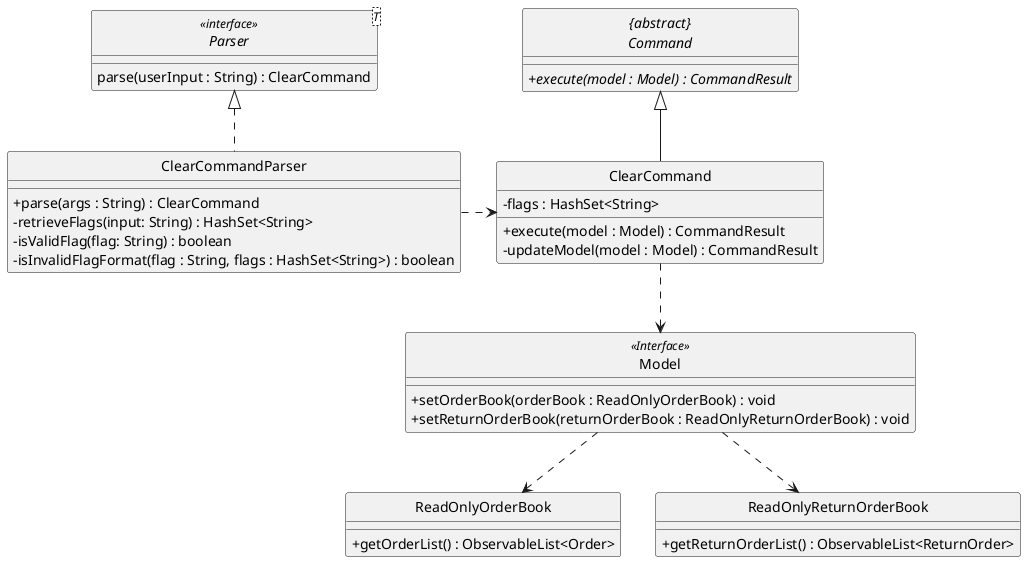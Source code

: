 @startuml
skinparam backgroundColor #ffffff
skinparam classAttributeIconSize 0
hide circle

abstract class "{abstract}\nCommand" {
    + {abstract} execute(model : Model) : CommandResult
}

class Model <<Interface>> {
    + setOrderBook(orderBook : ReadOnlyOrderBook) : void
    + setReturnOrderBook(returnOrderBook : ReadOnlyReturnOrderBook) : void
}

Model ..> ReadOnlyOrderBook
Model ..> ReadOnlyReturnOrderBook

class ReadOnlyOrderBook {
    + getOrderList() : ObservableList<Order>
}

class ReadOnlyReturnOrderBook {
    + getReturnOrderList() : ObservableList<ReturnOrder>
}

class ClearCommand {
    /' Fields '/
    - flags : HashSet<String>

    /' Methods '/
    + execute(model : Model) : CommandResult
    - updateModel(model : Model) : CommandResult
}

class ClearCommandParser implements Parser {
    /' Methods '/
    + parse(args : String) : ClearCommand
    - retrieveFlags(input: String) : HashSet<String>
    - isValidFlag(flag: String) : boolean
    - isInvalidFlagFormat(flag : String, flags : HashSet<String>) : boolean
}

interface Parser<T> <<interface>> {
    parse(userInput : String) : ClearCommand
}

ClearCommand <..left ClearCommandParser
ClearCommand ..> Model
ClearCommand --up|> "{abstract}\nCommand"
@enduml
